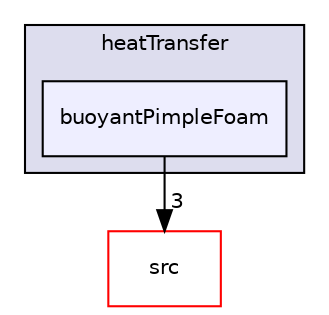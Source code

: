 digraph "applications/solvers/heatTransfer/buoyantPimpleFoam" {
  bgcolor=transparent;
  compound=true
  node [ fontsize="10", fontname="Helvetica"];
  edge [ labelfontsize="10", labelfontname="Helvetica"];
  subgraph clusterdir_faee72e18493b47f6f5cdf576f4c62ea {
    graph [ bgcolor="#ddddee", pencolor="black", label="heatTransfer" fontname="Helvetica", fontsize="10", URL="dir_faee72e18493b47f6f5cdf576f4c62ea.html"]
  dir_f3c9f238b8c1604689cc4c1a611f71d7 [shape=box, label="buoyantPimpleFoam", style="filled", fillcolor="#eeeeff", pencolor="black", URL="dir_f3c9f238b8c1604689cc4c1a611f71d7.html"];
  }
  dir_68267d1309a1af8e8297ef4c3efbcdba [shape=box label="src" color="red" URL="dir_68267d1309a1af8e8297ef4c3efbcdba.html"];
  dir_f3c9f238b8c1604689cc4c1a611f71d7->dir_68267d1309a1af8e8297ef4c3efbcdba [headlabel="3", labeldistance=1.5 headhref="dir_000036_000736.html"];
}
